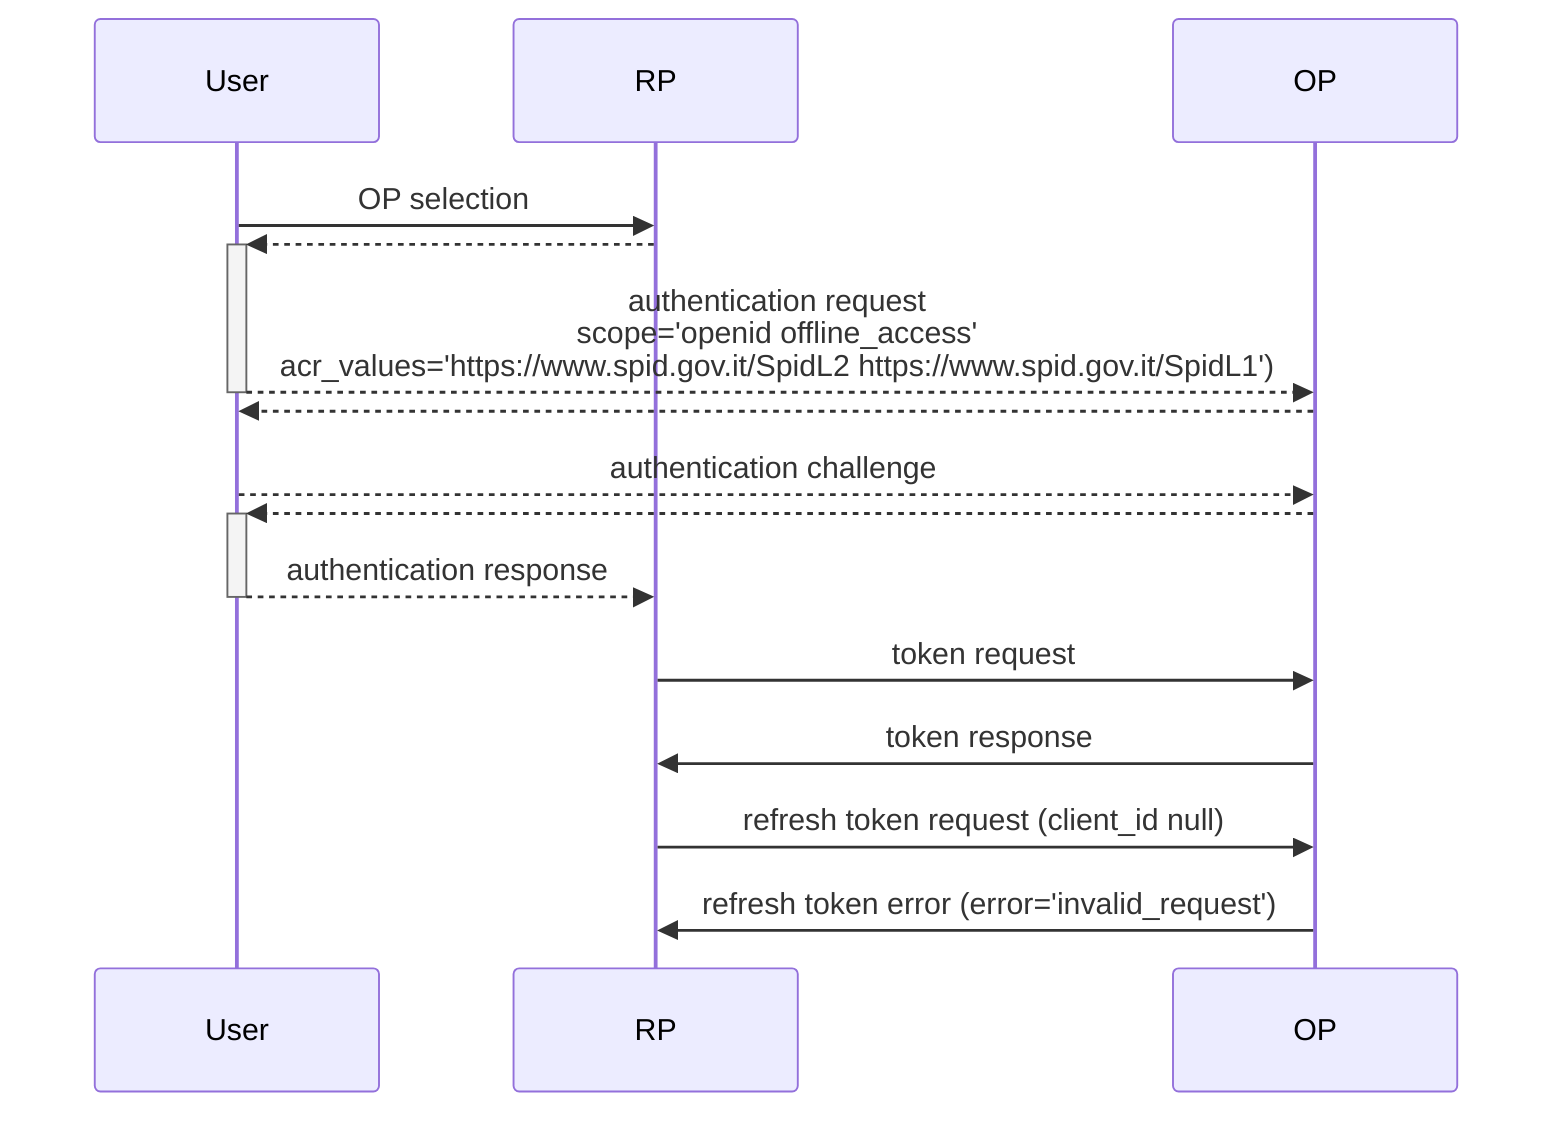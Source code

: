 sequenceDiagram
    participant User
    participant RP
    participant OP
    User->>RP: OP selection
    RP-->>+User: 
    User-->>-OP: authentication request<br/>scope='openid offline_access'<br/>acr_values='https://www.spid.gov.it/SpidL2 https://www.spid.gov.it/SpidL1')
    OP-->>User: 
    User-->>OP: authentication challenge 
    OP-->>+User: 
    User-->>-RP: authentication response
    RP->>OP: token request
    OP->>RP: token response
    RP->>OP: refresh token request (client_id null)
    OP->>RP: refresh token error (error='invalid_request')